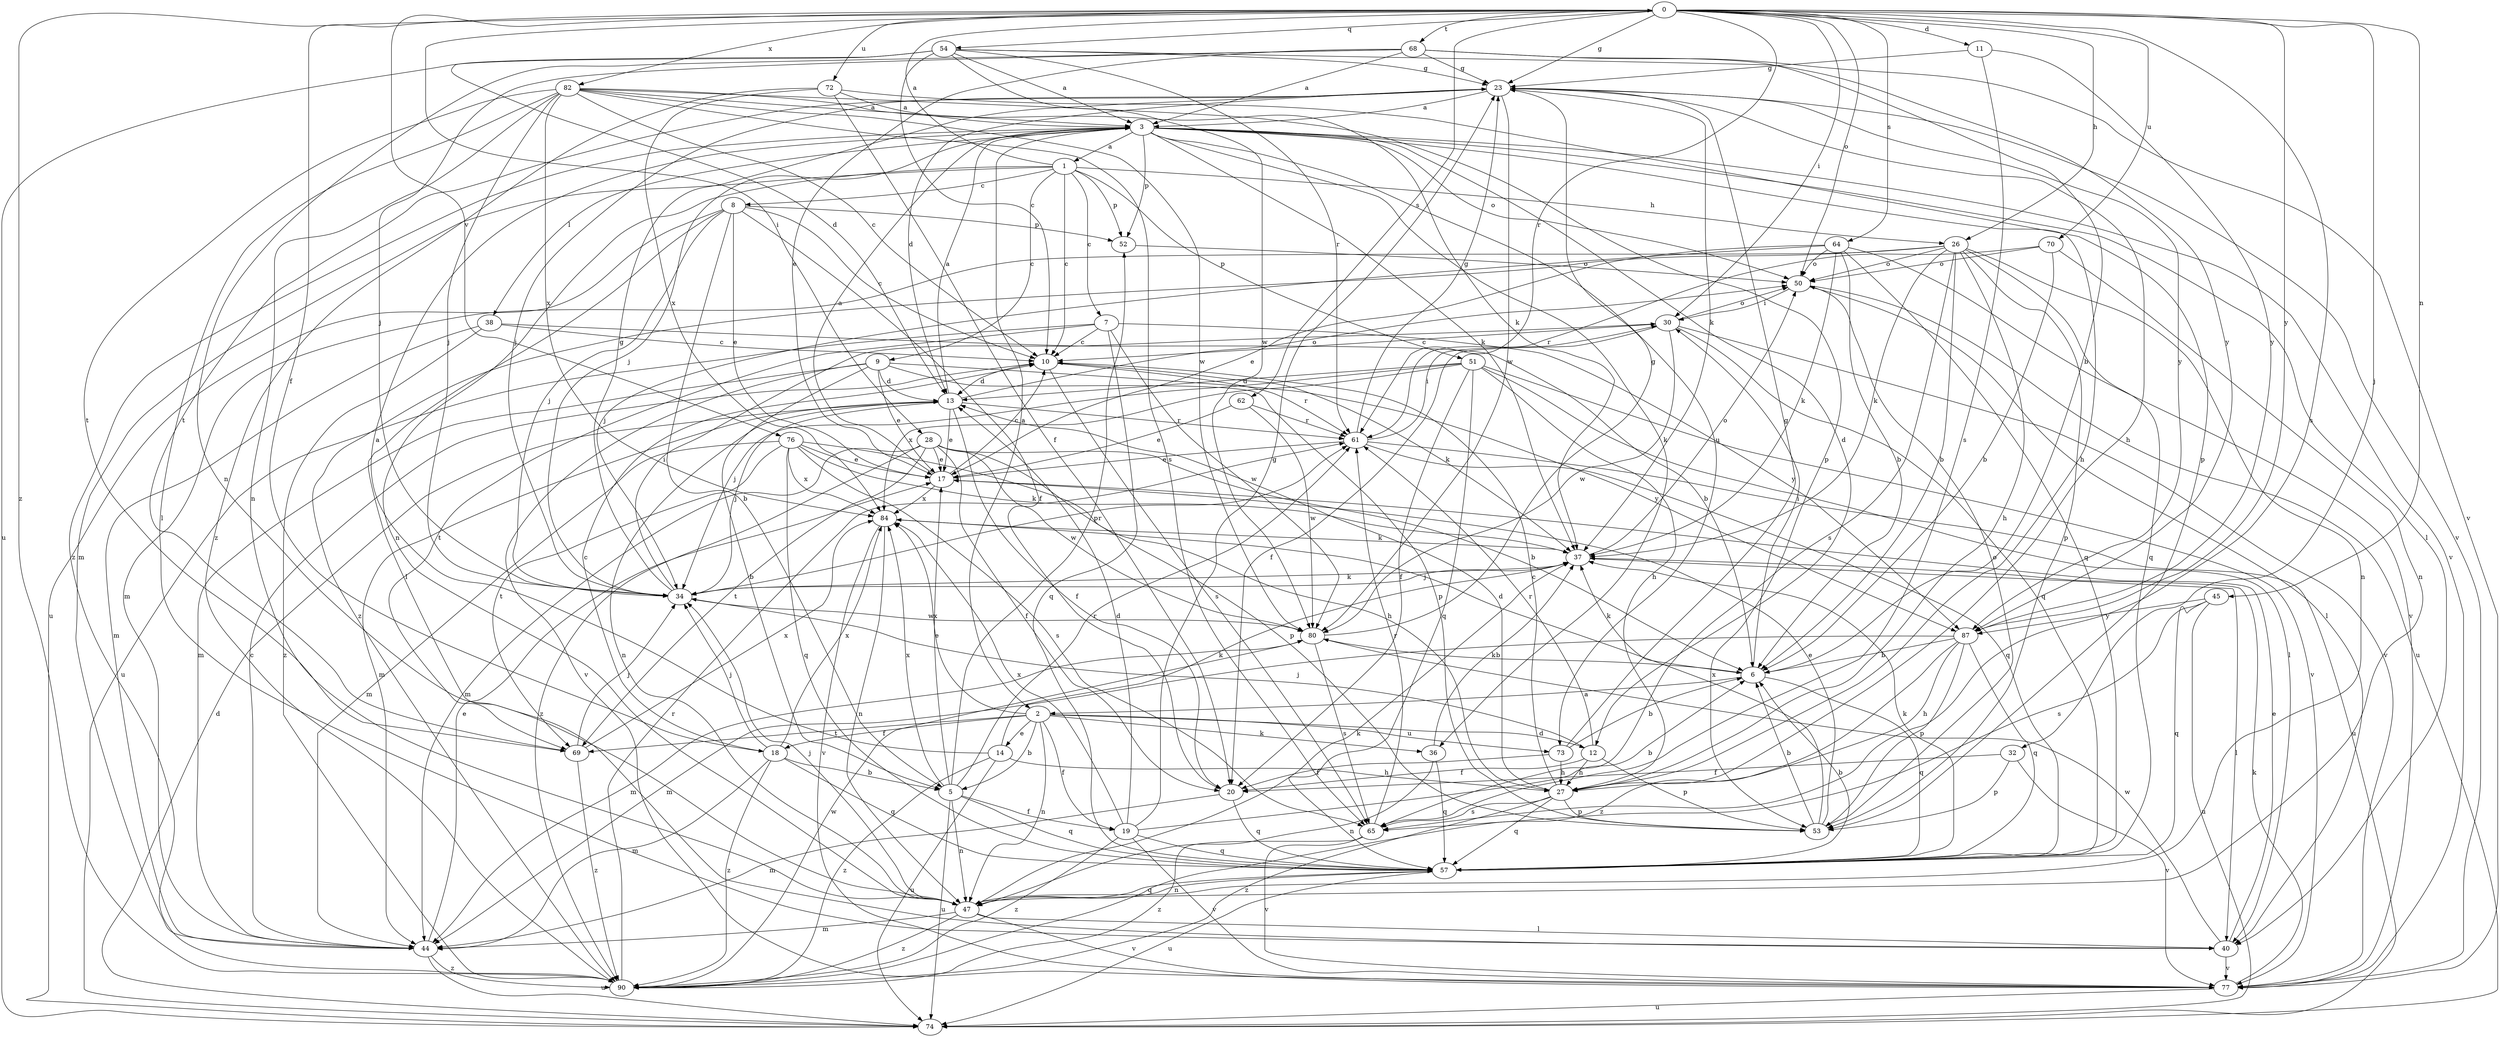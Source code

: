 strict digraph  {
0;
1;
2;
3;
5;
6;
7;
8;
9;
10;
11;
12;
13;
14;
17;
18;
19;
20;
23;
26;
27;
28;
30;
32;
34;
36;
37;
38;
40;
44;
45;
47;
50;
51;
52;
53;
54;
57;
61;
62;
64;
65;
68;
69;
70;
72;
73;
74;
76;
77;
80;
82;
84;
87;
90;
0 -> 11  [label=d];
0 -> 18  [label=f];
0 -> 23  [label=g];
0 -> 26  [label=h];
0 -> 28  [label=i];
0 -> 30  [label=i];
0 -> 32  [label=j];
0 -> 45  [label=n];
0 -> 50  [label=o];
0 -> 54  [label=q];
0 -> 61  [label=r];
0 -> 62  [label=s];
0 -> 64  [label=s];
0 -> 65  [label=s];
0 -> 68  [label=t];
0 -> 70  [label=u];
0 -> 72  [label=u];
0 -> 76  [label=v];
0 -> 82  [label=x];
0 -> 87  [label=y];
0 -> 90  [label=z];
1 -> 0  [label=a];
1 -> 7  [label=c];
1 -> 8  [label=c];
1 -> 9  [label=c];
1 -> 10  [label=c];
1 -> 26  [label=h];
1 -> 44  [label=m];
1 -> 47  [label=n];
1 -> 51  [label=p];
1 -> 52  [label=p];
2 -> 5  [label=b];
2 -> 12  [label=d];
2 -> 14  [label=e];
2 -> 18  [label=f];
2 -> 19  [label=f];
2 -> 36  [label=k];
2 -> 47  [label=n];
2 -> 69  [label=t];
2 -> 73  [label=u];
2 -> 84  [label=x];
3 -> 1  [label=a];
3 -> 2  [label=a];
3 -> 12  [label=d];
3 -> 27  [label=h];
3 -> 34  [label=j];
3 -> 36  [label=k];
3 -> 37  [label=k];
3 -> 38  [label=l];
3 -> 40  [label=l];
3 -> 50  [label=o];
3 -> 52  [label=p];
3 -> 73  [label=u];
3 -> 77  [label=v];
3 -> 90  [label=z];
5 -> 17  [label=e];
5 -> 19  [label=f];
5 -> 47  [label=n];
5 -> 52  [label=p];
5 -> 57  [label=q];
5 -> 61  [label=r];
5 -> 74  [label=u];
5 -> 84  [label=x];
6 -> 2  [label=a];
6 -> 30  [label=i];
6 -> 37  [label=k];
6 -> 57  [label=q];
7 -> 10  [label=c];
7 -> 57  [label=q];
7 -> 69  [label=t];
7 -> 74  [label=u];
7 -> 80  [label=w];
7 -> 87  [label=y];
8 -> 5  [label=b];
8 -> 10  [label=c];
8 -> 17  [label=e];
8 -> 20  [label=f];
8 -> 34  [label=j];
8 -> 40  [label=l];
8 -> 52  [label=p];
8 -> 74  [label=u];
9 -> 5  [label=b];
9 -> 13  [label=d];
9 -> 17  [label=e];
9 -> 44  [label=m];
9 -> 53  [label=p];
9 -> 77  [label=v];
9 -> 87  [label=y];
10 -> 13  [label=d];
10 -> 37  [label=k];
10 -> 61  [label=r];
10 -> 65  [label=s];
11 -> 23  [label=g];
11 -> 65  [label=s];
11 -> 87  [label=y];
12 -> 20  [label=f];
12 -> 27  [label=h];
12 -> 34  [label=j];
12 -> 53  [label=p];
12 -> 61  [label=r];
13 -> 3  [label=a];
13 -> 17  [label=e];
13 -> 20  [label=f];
13 -> 34  [label=j];
13 -> 44  [label=m];
13 -> 47  [label=n];
13 -> 50  [label=o];
13 -> 61  [label=r];
14 -> 3  [label=a];
14 -> 27  [label=h];
14 -> 37  [label=k];
14 -> 74  [label=u];
14 -> 90  [label=z];
17 -> 3  [label=a];
17 -> 10  [label=c];
17 -> 84  [label=x];
18 -> 5  [label=b];
18 -> 10  [label=c];
18 -> 34  [label=j];
18 -> 44  [label=m];
18 -> 57  [label=q];
18 -> 84  [label=x];
18 -> 90  [label=z];
19 -> 6  [label=b];
19 -> 13  [label=d];
19 -> 23  [label=g];
19 -> 57  [label=q];
19 -> 77  [label=v];
19 -> 84  [label=x];
19 -> 90  [label=z];
20 -> 44  [label=m];
20 -> 57  [label=q];
23 -> 3  [label=a];
23 -> 13  [label=d];
23 -> 27  [label=h];
23 -> 34  [label=j];
23 -> 37  [label=k];
23 -> 69  [label=t];
23 -> 77  [label=v];
23 -> 80  [label=w];
23 -> 87  [label=y];
26 -> 6  [label=b];
26 -> 27  [label=h];
26 -> 37  [label=k];
26 -> 44  [label=m];
26 -> 47  [label=n];
26 -> 50  [label=o];
26 -> 53  [label=p];
26 -> 57  [label=q];
26 -> 65  [label=s];
26 -> 90  [label=z];
27 -> 10  [label=c];
27 -> 13  [label=d];
27 -> 53  [label=p];
27 -> 57  [label=q];
27 -> 65  [label=s];
27 -> 90  [label=z];
28 -> 6  [label=b];
28 -> 17  [label=e];
28 -> 20  [label=f];
28 -> 44  [label=m];
28 -> 53  [label=p];
28 -> 69  [label=t];
28 -> 80  [label=w];
28 -> 90  [label=z];
30 -> 10  [label=c];
30 -> 20  [label=f];
30 -> 50  [label=o];
30 -> 57  [label=q];
30 -> 77  [label=v];
30 -> 80  [label=w];
32 -> 20  [label=f];
32 -> 53  [label=p];
32 -> 77  [label=v];
34 -> 23  [label=g];
34 -> 30  [label=i];
34 -> 37  [label=k];
34 -> 61  [label=r];
34 -> 80  [label=w];
36 -> 37  [label=k];
36 -> 47  [label=n];
36 -> 57  [label=q];
37 -> 34  [label=j];
37 -> 40  [label=l];
37 -> 50  [label=o];
38 -> 6  [label=b];
38 -> 10  [label=c];
38 -> 44  [label=m];
38 -> 90  [label=z];
40 -> 17  [label=e];
40 -> 77  [label=v];
40 -> 80  [label=w];
44 -> 10  [label=c];
44 -> 17  [label=e];
44 -> 74  [label=u];
44 -> 90  [label=z];
45 -> 57  [label=q];
45 -> 65  [label=s];
45 -> 74  [label=u];
45 -> 87  [label=y];
47 -> 34  [label=j];
47 -> 37  [label=k];
47 -> 40  [label=l];
47 -> 44  [label=m];
47 -> 57  [label=q];
47 -> 77  [label=v];
47 -> 90  [label=z];
50 -> 30  [label=i];
50 -> 40  [label=l];
50 -> 74  [label=u];
51 -> 13  [label=d];
51 -> 20  [label=f];
51 -> 27  [label=h];
51 -> 34  [label=j];
51 -> 40  [label=l];
51 -> 57  [label=q];
51 -> 77  [label=v];
51 -> 84  [label=x];
52 -> 50  [label=o];
53 -> 6  [label=b];
53 -> 17  [label=e];
53 -> 50  [label=o];
53 -> 84  [label=x];
54 -> 3  [label=a];
54 -> 10  [label=c];
54 -> 13  [label=d];
54 -> 23  [label=g];
54 -> 61  [label=r];
54 -> 74  [label=u];
54 -> 80  [label=w];
54 -> 87  [label=y];
57 -> 6  [label=b];
57 -> 37  [label=k];
57 -> 47  [label=n];
57 -> 74  [label=u];
61 -> 17  [label=e];
61 -> 23  [label=g];
61 -> 30  [label=i];
61 -> 57  [label=q];
61 -> 74  [label=u];
62 -> 17  [label=e];
62 -> 61  [label=r];
62 -> 80  [label=w];
64 -> 6  [label=b];
64 -> 17  [label=e];
64 -> 34  [label=j];
64 -> 37  [label=k];
64 -> 50  [label=o];
64 -> 57  [label=q];
64 -> 77  [label=v];
65 -> 61  [label=r];
65 -> 77  [label=v];
65 -> 90  [label=z];
68 -> 3  [label=a];
68 -> 6  [label=b];
68 -> 17  [label=e];
68 -> 23  [label=g];
68 -> 34  [label=j];
68 -> 47  [label=n];
68 -> 77  [label=v];
69 -> 34  [label=j];
69 -> 84  [label=x];
69 -> 90  [label=z];
70 -> 6  [label=b];
70 -> 47  [label=n];
70 -> 50  [label=o];
70 -> 61  [label=r];
72 -> 3  [label=a];
72 -> 20  [label=f];
72 -> 53  [label=p];
72 -> 84  [label=x];
72 -> 90  [label=z];
73 -> 6  [label=b];
73 -> 20  [label=f];
73 -> 23  [label=g];
73 -> 27  [label=h];
74 -> 13  [label=d];
76 -> 17  [label=e];
76 -> 27  [label=h];
76 -> 37  [label=k];
76 -> 44  [label=m];
76 -> 57  [label=q];
76 -> 65  [label=s];
76 -> 69  [label=t];
76 -> 84  [label=x];
77 -> 37  [label=k];
77 -> 74  [label=u];
80 -> 6  [label=b];
80 -> 23  [label=g];
80 -> 44  [label=m];
80 -> 65  [label=s];
82 -> 3  [label=a];
82 -> 10  [label=c];
82 -> 34  [label=j];
82 -> 37  [label=k];
82 -> 40  [label=l];
82 -> 47  [label=n];
82 -> 53  [label=p];
82 -> 65  [label=s];
82 -> 69  [label=t];
82 -> 80  [label=w];
82 -> 84  [label=x];
84 -> 37  [label=k];
84 -> 47  [label=n];
84 -> 77  [label=v];
87 -> 6  [label=b];
87 -> 27  [label=h];
87 -> 44  [label=m];
87 -> 53  [label=p];
87 -> 57  [label=q];
87 -> 90  [label=z];
90 -> 61  [label=r];
90 -> 80  [label=w];
}
